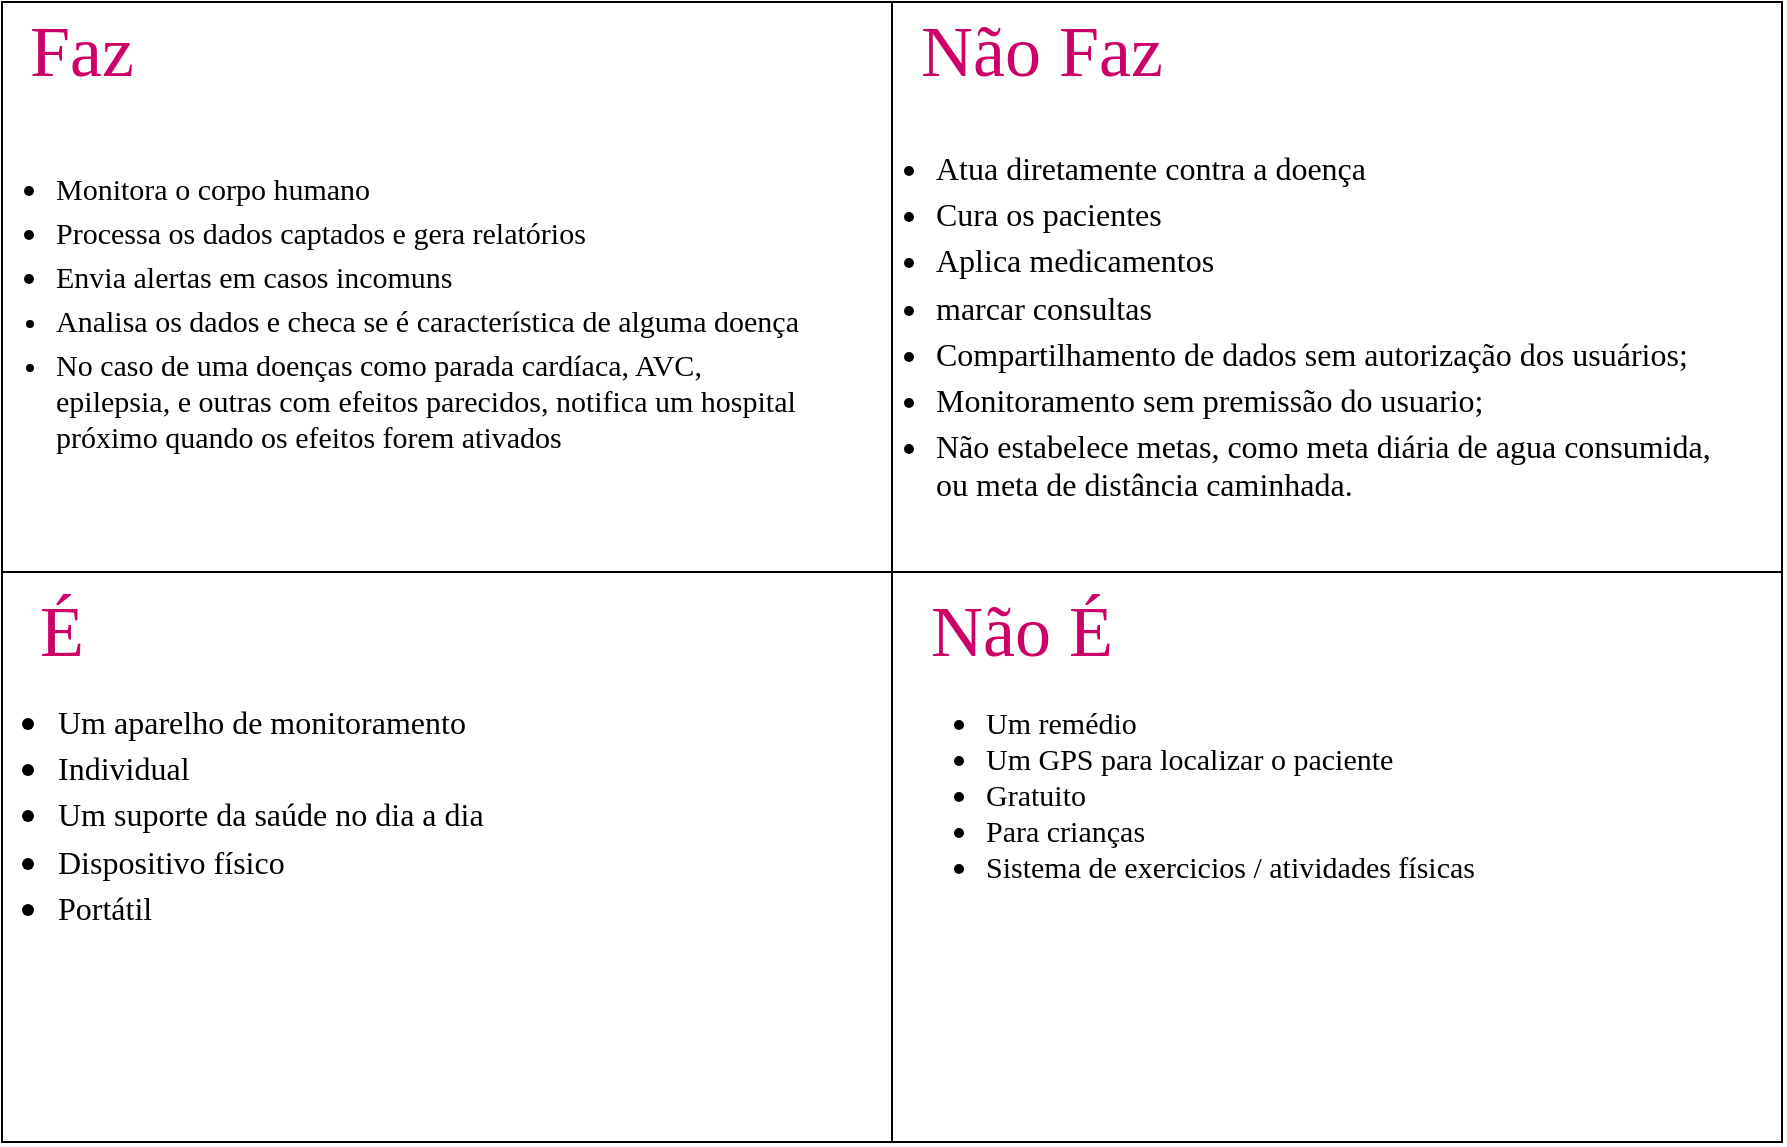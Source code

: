 <mxfile version="23.1.6" type="github">
  <diagram name="Page-1" id="7SzVyO7Qw_xMHKtwjRgV">
    <mxGraphModel dx="2261" dy="792" grid="1" gridSize="10" guides="1" tooltips="1" connect="1" arrows="1" fold="1" page="1" pageScale="1" pageWidth="827" pageHeight="1169" math="0" shadow="0">
      <root>
        <mxCell id="0" />
        <mxCell id="1" parent="0" />
        <mxCell id="vd82ChIToTFtdPqPkoJP-4" value="" style="rounded=0;whiteSpace=wrap;html=1;" vertex="1" parent="1">
          <mxGeometry x="-220" y="130" width="890" height="570" as="geometry" />
        </mxCell>
        <mxCell id="vd82ChIToTFtdPqPkoJP-3" value="&lt;font color=&quot;#cc0066&quot; style=&quot;font-size: 36px;&quot;&gt;É&lt;/font&gt;" style="text;html=1;align=center;verticalAlign=middle;whiteSpace=wrap;rounded=0;fontFamily=Kalam;fontSource=https%3A%2F%2Ffonts.googleapis.com%2Fcss%3Ffamily%3DKalam;" vertex="1" parent="1">
          <mxGeometry x="-220" y="430" width="60" height="30" as="geometry" />
        </mxCell>
        <mxCell id="vd82ChIToTFtdPqPkoJP-5" value="" style="endArrow=none;html=1;rounded=0;entryX=0.5;entryY=0;entryDx=0;entryDy=0;exitX=0.5;exitY=1;exitDx=0;exitDy=0;" edge="1" parent="1" source="vd82ChIToTFtdPqPkoJP-4" target="vd82ChIToTFtdPqPkoJP-4">
          <mxGeometry width="50" height="50" relative="1" as="geometry">
            <mxPoint x="490" y="360" as="sourcePoint" />
            <mxPoint x="540" y="310" as="targetPoint" />
          </mxGeometry>
        </mxCell>
        <mxCell id="vd82ChIToTFtdPqPkoJP-6" value="" style="endArrow=none;html=1;rounded=0;entryX=1;entryY=0.5;entryDx=0;entryDy=0;exitX=0;exitY=0.5;exitDx=0;exitDy=0;" edge="1" parent="1" source="vd82ChIToTFtdPqPkoJP-4" target="vd82ChIToTFtdPqPkoJP-4">
          <mxGeometry width="50" height="50" relative="1" as="geometry">
            <mxPoint x="235" y="710" as="sourcePoint" />
            <mxPoint x="235" y="140" as="targetPoint" />
          </mxGeometry>
        </mxCell>
        <mxCell id="vd82ChIToTFtdPqPkoJP-8" value="&lt;font color=&quot;#cc0066&quot; style=&quot;font-size: 36px;&quot;&gt;Não Faz&lt;br&gt;&lt;/font&gt;" style="text;html=1;align=center;verticalAlign=middle;whiteSpace=wrap;rounded=0;fontFamily=Kalam;fontSource=https%3A%2F%2Ffonts.googleapis.com%2Fcss%3Ffamily%3DKalam;" vertex="1" parent="1">
          <mxGeometry x="230" y="140" width="140" height="30" as="geometry" />
        </mxCell>
        <mxCell id="vd82ChIToTFtdPqPkoJP-10" value="&lt;font color=&quot;#cc0066&quot; style=&quot;font-size: 36px;&quot;&gt;Faz&lt;/font&gt;" style="text;html=1;align=center;verticalAlign=middle;whiteSpace=wrap;rounded=0;fontFamily=Kalam;fontSource=https%3A%2F%2Ffonts.googleapis.com%2Fcss%3Ffamily%3DKalam;" vertex="1" parent="1">
          <mxGeometry x="-210" y="140" width="60" height="30" as="geometry" />
        </mxCell>
        <mxCell id="vd82ChIToTFtdPqPkoJP-12" value="&lt;font color=&quot;#cc0066&quot; style=&quot;font-size: 36px;&quot;&gt;Não É&lt;br&gt;&lt;/font&gt;" style="text;html=1;align=center;verticalAlign=middle;whiteSpace=wrap;rounded=0;fontFamily=Kalam;fontSource=https%3A%2F%2Ffonts.googleapis.com%2Fcss%3Ffamily%3DKalam;" vertex="1" parent="1">
          <mxGeometry x="220" y="430" width="140" height="30" as="geometry" />
        </mxCell>
        <mxCell id="vd82ChIToTFtdPqPkoJP-13" value="&lt;ul style=&quot;margin: 4px 0px 0px 16px; padding: 0px; border: 0px; font-style: normal; vertical-align: baseline; list-style: outside; font-variant-ligatures: normal; font-variant-caps: normal; letter-spacing: normal; text-align: left; text-indent: 0px; text-transform: none; word-spacing: 0px; -webkit-text-stroke-width: 0px; text-decoration-thickness: initial; text-decoration-style: initial; text-decoration-color: initial; font-size: 15px;&quot;&gt;&lt;li style=&quot;margin: 0px 0px 4px; padding: 0px; border: 0px; font-style: inherit; vertical-align: baseline;&quot;&gt;&lt;font style=&quot;font-size: 15px;&quot; data-font-src=&quot;https://fonts.googleapis.com/css?family=Kalam&quot; face=&quot;Kalam&quot;&gt;&lt;span style=&quot;margin: 0px; padding: 0px; border: 0px; font-style: inherit; vertical-align: baseline; outline: 0px;&quot;&gt;Monitora o corpo humano&lt;/span&gt;&lt;span style=&quot;margin: 0px; padding: 0px; border: 0px; font-style: inherit; vertical-align: baseline; outline: 0px;&quot;&gt;&lt;/span&gt;&lt;/font&gt;&lt;/li&gt;&lt;li style=&quot;margin: 0px 0px 4px; padding: 0px; border: 0px; font-style: inherit; vertical-align: baseline;&quot;&gt;&lt;font data-font-src=&quot;https://fonts.googleapis.com/css?family=Kalam&quot; face=&quot;Kalam&quot; style=&quot;font-size: 15px;&quot;&gt;&lt;span style=&quot;margin: 0px; padding: 0px; border: 0px; font-style: inherit; vertical-align: baseline; outline: 0px;&quot;&gt;&lt;span style=&quot;margin: 0px; padding: 0px; border: 0px; font-style: inherit; vertical-align: baseline; outline: 0px;&quot;&gt;Processa os dados captados e gera relatórios&lt;/span&gt;&lt;/span&gt;&lt;/font&gt;&lt;/li&gt;&lt;li style=&quot;margin: 0px 0px 4px; padding: 0px; border: 0px; font-style: inherit; vertical-align: baseline;&quot;&gt;&lt;font data-font-src=&quot;https://fonts.googleapis.com/css?family=Kalam&quot; face=&quot;Kalam&quot; style=&quot;font-size: 15px;&quot;&gt;&lt;span style=&quot;margin: 0px; padding: 0px; border: 0px; font-style: inherit; vertical-align: baseline; outline: 0px;&quot;&gt;&lt;span style=&quot;margin: 0px; padding: 0px; border: 0px; font-style: inherit; vertical-align: baseline; outline: 0px;&quot;&gt;Envia alertas em casos incomuns&lt;/span&gt;&lt;/span&gt;&lt;/font&gt;&lt;/li&gt;&lt;/ul&gt;&lt;font style=&quot;font-size: 15px;&quot; face=&quot;lAAtDH0Apy5etyjpgEaU&quot;&gt;&lt;font style=&quot;font-size: 15px;&quot;&gt;&lt;span style=&quot;margin: 0px; padding: 0px; border: 0px; font-style: normal; vertical-align: baseline; outline: 0px; font-variant-ligatures: normal; font-variant-caps: normal; letter-spacing: normal; text-align: left; text-indent: 0px; text-transform: none; word-spacing: 0px; -webkit-text-stroke-width: 0px; text-decoration-thickness: initial; text-decoration-style: initial; text-decoration-color: initial;&quot;&gt;&lt;ul style=&quot;margin: 4px 0px 0px 16px; padding: 0px; border: 0px; font-style: inherit; vertical-align: baseline; list-style: outside;&quot;&gt;&lt;li style=&quot;margin: 0px 0px 4px; padding: 0px; border: 0px; font-style: inherit; vertical-align: baseline;&quot;&gt;&lt;span style=&quot;margin: 0px; padding: 0px; border: 0px; font-style: inherit; vertical-align: baseline; outline: 0px;&quot;&gt;&lt;span style=&quot;margin: 0px; padding: 0px; border: 0px; font-style: inherit; vertical-align: baseline; outline: 0px;&quot;&gt;&lt;font data-font-src=&quot;https://fonts.googleapis.com/css?family=Kalam&quot; face=&quot;Kalam&quot;&gt;Analisa os dados e checa se é característica de alguma doença&lt;/font&gt;&lt;/span&gt;&lt;/span&gt;&lt;/li&gt;&lt;/ul&gt;&lt;/span&gt;&lt;span style=&quot;margin: 0px; padding: 0px; border: 0px; font-style: normal; vertical-align: baseline; outline: 0px; font-variant-ligatures: normal; font-variant-caps: normal; letter-spacing: normal; text-align: left; text-indent: 0px; text-transform: none; word-spacing: 0px; -webkit-text-stroke-width: 0px; text-decoration-thickness: initial; text-decoration-style: initial; text-decoration-color: initial;&quot;&gt;&lt;/span&gt;&lt;/font&gt;&lt;span style=&quot;margin: 0px; padding: 0px; border: 0px; font-style: normal; vertical-align: baseline; outline: 0px; font-variant-ligatures: normal; font-variant-caps: normal; letter-spacing: normal; text-align: left; text-indent: 0px; text-transform: none; word-spacing: 0px; -webkit-text-stroke-width: 0px; text-decoration-thickness: initial; text-decoration-style: initial; text-decoration-color: initial;&quot;&gt;&lt;ul style=&quot;margin: 4px 0px 0px 16px; padding: 0px; border: 0px; font-style: inherit; vertical-align: baseline; list-style: outside;&quot;&gt;&lt;li style=&quot;margin: 0px 0px 4px; padding: 0px; border: 0px; font-style: inherit; vertical-align: baseline;&quot;&gt;&lt;font data-font-src=&quot;https://fonts.googleapis.com/css?family=Kalam&quot; face=&quot;Kalam&quot; style=&quot;font-size: 15px;&quot;&gt;&lt;span style=&quot;margin: 0px; padding: 0px; border: 0px; font-style: inherit; vertical-align: baseline; outline: 0px;&quot;&gt;&lt;span style=&quot;margin: 0px; padding: 0px; border: 0px; font-style: inherit; vertical-align: baseline; outline: 0px;&quot;&gt;No caso de uma doenças como parada cardíaca&lt;/span&gt;&lt;span style=&quot;margin: 0px; padding: 0px; border: 0px; font-style: inherit; vertical-align: baseline; outline: 0px;&quot;&gt;, AVC&lt;/span&gt;&lt;span style=&quot;margin: 0px; padding: 0px; border: 0px; font-style: inherit; vertical-align: baseline; outline: 0px;&quot;&gt;, epilepsia&lt;/span&gt;&lt;span style=&quot;margin: 0px; padding: 0px; border: 0px; font-style: inherit; vertical-align: baseline; outline: 0px;&quot;&gt;, e outras com efeitos parecidos&lt;/span&gt;&lt;span style=&quot;margin: 0px; padding: 0px; border: 0px; font-style: inherit; vertical-align: baseline; outline: 0px;&quot;&gt;, notifica um hospital próximo quando os efeitos forem ativados&lt;/span&gt;&lt;/span&gt;&lt;/font&gt;&lt;/li&gt;&lt;/ul&gt;&lt;/span&gt;&lt;/font&gt;" style="text;html=1;align=center;verticalAlign=middle;whiteSpace=wrap;rounded=0;labelBackgroundColor=default;" vertex="1" parent="1">
          <mxGeometry x="-210" y="205" width="400" height="160" as="geometry" />
        </mxCell>
        <mxCell id="vd82ChIToTFtdPqPkoJP-15" value="&lt;font face=&quot;Kalam&quot; data-font-src=&quot;https://fonts.googleapis.com/css?family=Kalam&quot;&gt;&lt;br&gt;&lt;/font&gt;&lt;ul style=&quot;margin: 4px 0px 0px 16px; padding: 0px; border: 0px; font-weight: 400; font-style: normal; font-size: 16px; vertical-align: baseline; list-style: outside; font-variant-ligatures: normal; font-variant-caps: normal; letter-spacing: normal; text-align: left; text-indent: 0px; text-transform: none; word-spacing: 0px; -webkit-text-stroke-width: 0px; text-decoration-thickness: initial; text-decoration-style: initial; text-decoration-color: initial;&quot;&gt;&lt;li style=&quot;margin: 0px 0px 4px; padding: 0px; border: 0px; font-weight: inherit; font-style: inherit; font-size: 16px; vertical-align: baseline;&quot;&gt;&lt;font data-font-src=&quot;https://fonts.googleapis.com/css?family=Kalam&quot; face=&quot;Kalam&quot;&gt;&lt;span style=&quot;margin: 0px; padding: 0px; border: 0px; font-weight: inherit; font-style: inherit; font-size: 16px; vertical-align: baseline; outline: 0px;&quot;&gt;&lt;span style=&quot;margin: 0px; padding: 0px; border: 0px; font-weight: inherit; font-style: inherit; font-size: 16px; vertical-align: baseline; outline: 0px;&quot;&gt;Atua diretamente contra a doença&lt;/span&gt;&lt;/span&gt;&lt;/font&gt;&lt;/li&gt;&lt;li style=&quot;margin: 0px 0px 4px; padding: 0px; border: 0px; font-weight: inherit; font-style: inherit; font-size: 16px; vertical-align: baseline;&quot;&gt;&lt;font data-font-src=&quot;https://fonts.googleapis.com/css?family=Kalam&quot; face=&quot;Kalam&quot;&gt;&lt;span style=&quot;margin: 0px; padding: 0px; border: 0px; font-weight: inherit; font-style: inherit; font-size: 16px; vertical-align: baseline; outline: 0px;&quot;&gt;&lt;span style=&quot;margin: 0px; padding: 0px; border: 0px; font-weight: inherit; font-style: inherit; font-size: 16px; vertical-align: baseline; outline: 0px;&quot;&gt;Cura os pacientes&lt;/span&gt;&lt;/span&gt;&lt;/font&gt;&lt;/li&gt;&lt;li style=&quot;margin: 0px 0px 4px; padding: 0px; border: 0px; font-weight: inherit; font-style: inherit; font-size: 16px; vertical-align: baseline;&quot;&gt;&lt;font data-font-src=&quot;https://fonts.googleapis.com/css?family=Kalam&quot; face=&quot;Kalam&quot;&gt;&lt;span style=&quot;margin: 0px; padding: 0px; border: 0px; font-weight: inherit; font-style: inherit; font-size: 16px; vertical-align: baseline; outline: 0px;&quot;&gt;&lt;span style=&quot;margin: 0px; padding: 0px; border: 0px; font-weight: inherit; font-style: inherit; font-size: 16px; vertical-align: baseline; outline: 0px;&quot;&gt;Aplica medicamentos&lt;/span&gt;&lt;/span&gt;&lt;/font&gt;&lt;/li&gt;&lt;li style=&quot;margin: 0px 0px 4px; padding: 0px; border: 0px; font-weight: inherit; font-style: inherit; font-size: 16px; vertical-align: baseline;&quot;&gt;&lt;font data-font-src=&quot;https://fonts.googleapis.com/css?family=Kalam&quot; face=&quot;Kalam&quot;&gt;&lt;span style=&quot;margin: 0px; padding: 0px; border: 0px; font-weight: inherit; font-style: inherit; font-size: 16px; vertical-align: baseline; outline: 0px;&quot;&gt;&lt;span style=&quot;margin: 0px; padding: 0px; border: 0px; font-weight: inherit; font-style: inherit; font-size: 16px; vertical-align: baseline; outline: 0px;&quot;&gt;marcar consultas&lt;/span&gt;&lt;/span&gt;&lt;/font&gt;&lt;/li&gt;&lt;li style=&quot;margin: 0px 0px 4px; padding: 0px; border: 0px; font-weight: inherit; font-style: inherit; font-size: 16px; vertical-align: baseline;&quot;&gt;&lt;font data-font-src=&quot;https://fonts.googleapis.com/css?family=Kalam&quot; face=&quot;Kalam&quot;&gt;&lt;span style=&quot;margin: 0px; padding: 0px; border: 0px; font-weight: inherit; font-style: inherit; font-size: 16px; vertical-align: baseline; outline: 0px;&quot;&gt;&lt;span style=&quot;margin: 0px; padding: 0px; border: 0px; font-weight: inherit; font-style: inherit; font-size: 16px; vertical-align: baseline; outline: 0px;&quot;&gt;Compartilhamento de dados sem autorização dos usuários&lt;/span&gt;&lt;span style=&quot;margin: 0px; padding: 0px; border: 0px; font-weight: inherit; font-style: inherit; font-size: 16px; vertical-align: baseline; outline: 0px;&quot;&gt;;&lt;/span&gt;&lt;/span&gt;&lt;/font&gt;&lt;/li&gt;&lt;li style=&quot;margin: 0px 0px 4px; padding: 0px; border: 0px; font-weight: inherit; font-style: inherit; font-size: 16px; vertical-align: baseline;&quot;&gt;&lt;font data-font-src=&quot;https://fonts.googleapis.com/css?family=Kalam&quot; face=&quot;Kalam&quot;&gt;&lt;span style=&quot;margin: 0px; padding: 0px; border: 0px; font-weight: inherit; font-style: inherit; font-size: 16px; vertical-align: baseline; outline: 0px;&quot;&gt;&lt;span style=&quot;margin: 0px; padding: 0px; border: 0px; font-weight: inherit; font-style: inherit; font-size: 16px; vertical-align: baseline; outline: 0px;&quot;&gt;Monitoramento sem premissão do usuario&lt;/span&gt;&lt;span style=&quot;margin: 0px; padding: 0px; border: 0px; font-weight: inherit; font-style: inherit; font-size: 16px; vertical-align: baseline; outline: 0px;&quot;&gt;;&lt;/span&gt;&lt;/span&gt;&lt;/font&gt;&lt;/li&gt;&lt;li style=&quot;margin: 0px 0px 4px; padding: 0px; border: 0px; font-weight: inherit; font-style: inherit; font-size: 16px; vertical-align: baseline;&quot;&gt;&lt;font data-font-src=&quot;https://fonts.googleapis.com/css?family=Kalam&quot; face=&quot;Kalam&quot;&gt;&lt;span style=&quot;margin: 0px; padding: 0px; border: 0px; font-weight: inherit; font-style: inherit; font-size: 16px; vertical-align: baseline; outline: 0px;&quot;&gt;&lt;span style=&quot;margin: 0px; padding: 0px; border: 0px; font-weight: inherit; font-style: inherit; font-size: 16px; vertical-align: baseline; outline: 0px;&quot;&gt;Não estabelece metas&lt;/span&gt;&lt;span style=&quot;margin: 0px; padding: 0px; border: 0px; font-weight: inherit; font-style: inherit; font-size: 16px; vertical-align: baseline; outline: 0px;&quot;&gt;, como meta diária de agua consumida&lt;/span&gt;&lt;span style=&quot;margin: 0px; padding: 0px; border: 0px; font-weight: inherit; font-style: inherit; font-size: 16px; vertical-align: baseline; outline: 0px;&quot;&gt;, ou meta de distância caminhada&lt;/span&gt;&lt;span style=&quot;margin: 0px; padding: 0px; border: 0px; font-weight: inherit; font-style: inherit; font-size: 16px; vertical-align: baseline; outline: 0px;&quot;&gt;.&lt;/span&gt;&lt;/span&gt;&lt;/font&gt;&lt;/li&gt;&lt;/ul&gt;" style="text;html=1;align=center;verticalAlign=middle;whiteSpace=wrap;rounded=0;fontColor=default;labelBackgroundColor=default;" vertex="1" parent="1">
          <mxGeometry x="230" y="180" width="410" height="210" as="geometry" />
        </mxCell>
        <mxCell id="vd82ChIToTFtdPqPkoJP-16" value="&lt;ul style=&quot;margin: 4px 0px 0px 16px; padding: 0px; border: 0px; font-weight: 400; font-style: normal; font-family: &amp;quot;gg sans&amp;quot;, &amp;quot;Noto Sans&amp;quot;, &amp;quot;Helvetica Neue&amp;quot;, Helvetica, Arial, sans-serif; font-size: 16px; vertical-align: baseline; list-style: outside; font-variant-ligatures: normal; font-variant-caps: normal; letter-spacing: normal; text-align: left; text-indent: 0px; text-transform: none; word-spacing: 0px; -webkit-text-stroke-width: 0px; text-decoration-thickness: initial; text-decoration-style: initial; text-decoration-color: initial;&quot;&gt;&lt;li style=&quot;margin: 0px 0px 4px; padding: 0px; border: 0px; font-weight: inherit; font-style: inherit; font-family: inherit; font-size: 16px; vertical-align: baseline;&quot;&gt;&lt;font data-font-src=&quot;https://fonts.googleapis.com/css?family=Kalam&quot; face=&quot;Kalam&quot;&gt;&lt;span style=&quot;margin: 0px; padding: 0px; border: 0px; font-weight: inherit; font-style: inherit; font-size: 16px; vertical-align: baseline; outline: 0px;&quot;&gt;&lt;span style=&quot;margin: 0px; padding: 0px; border: 0px; font-weight: inherit; font-style: inherit; font-size: 16px; vertical-align: baseline; outline: 0px;&quot;&gt;Um aparelho de monitoramento&lt;/span&gt;&lt;/span&gt;&lt;/font&gt;&lt;/li&gt;&lt;li style=&quot;margin: 0px 0px 4px; padding: 0px; border: 0px; font-weight: inherit; font-style: inherit; font-family: inherit; font-size: 16px; vertical-align: baseline;&quot;&gt;&lt;font data-font-src=&quot;https://fonts.googleapis.com/css?family=Kalam&quot; face=&quot;Kalam&quot;&gt;&lt;span style=&quot;margin: 0px; padding: 0px; border: 0px; font-weight: inherit; font-style: inherit; font-size: 16px; vertical-align: baseline; outline: 0px;&quot;&gt;&lt;span style=&quot;margin: 0px; padding: 0px; border: 0px; font-weight: inherit; font-style: inherit; font-size: 16px; vertical-align: baseline; outline: 0px;&quot;&gt;Individual&lt;/span&gt;&lt;/span&gt;&lt;/font&gt;&lt;/li&gt;&lt;li style=&quot;margin: 0px 0px 4px; padding: 0px; border: 0px; font-weight: inherit; font-style: inherit; font-family: inherit; font-size: 16px; vertical-align: baseline;&quot;&gt;&lt;font data-font-src=&quot;https://fonts.googleapis.com/css?family=Kalam&quot; face=&quot;Kalam&quot;&gt;&lt;span style=&quot;margin: 0px; padding: 0px; border: 0px; font-weight: inherit; font-style: inherit; font-size: 16px; vertical-align: baseline; outline: 0px;&quot;&gt;&lt;span style=&quot;margin: 0px; padding: 0px; border: 0px; font-weight: inherit; font-style: inherit; font-size: 16px; vertical-align: baseline; outline: 0px;&quot;&gt;Um suporte da saúde no dia a dia&lt;/span&gt;&lt;/span&gt;&lt;/font&gt;&lt;/li&gt;&lt;li style=&quot;margin: 0px 0px 4px; padding: 0px; border: 0px; font-weight: inherit; font-style: inherit; font-family: inherit; font-size: 16px; vertical-align: baseline;&quot;&gt;&lt;font data-font-src=&quot;https://fonts.googleapis.com/css?family=Kalam&quot; face=&quot;Kalam&quot;&gt;&lt;span style=&quot;margin: 0px; padding: 0px; border: 0px; font-weight: inherit; font-style: inherit; font-size: 16px; vertical-align: baseline; outline: 0px;&quot;&gt;&lt;span style=&quot;margin: 0px; padding: 0px; border: 0px; font-weight: inherit; font-style: inherit; font-size: 16px; vertical-align: baseline; outline: 0px;&quot;&gt;Dispositivo físico&lt;/span&gt;&lt;/span&gt;&lt;/font&gt;&lt;/li&gt;&lt;li style=&quot;margin: 0px 0px 4px; padding: 0px; border: 0px; font-weight: inherit; font-style: inherit; font-family: inherit; font-size: 16px; vertical-align: baseline;&quot;&gt;&lt;font data-font-src=&quot;https://fonts.googleapis.com/css?family=Kalam&quot; face=&quot;Kalam&quot;&gt;&lt;span style=&quot;margin: 0px; padding: 0px; border: 0px; font-weight: inherit; font-style: inherit; font-size: 16px; vertical-align: baseline; outline: 0px;&quot;&gt;&lt;span style=&quot;margin: 0px; padding: 0px; border: 0px; font-weight: inherit; font-style: inherit; font-size: 16px; vertical-align: baseline; outline: 0px;&quot;&gt;Portátil&lt;br&gt;&lt;/span&gt;&lt;/span&gt;&lt;/font&gt;&lt;/li&gt;&lt;/ul&gt;" style="text;whiteSpace=wrap;html=1;labelBackgroundColor=default;" vertex="1" parent="1">
          <mxGeometry x="-210" y="470" width="270" height="120" as="geometry" />
        </mxCell>
        <mxCell id="vd82ChIToTFtdPqPkoJP-17" value="&lt;ul style=&quot;font-size: 15px;&quot;&gt;&lt;li&gt;&lt;font style=&quot;font-size: 15px;&quot; data-font-src=&quot;https://fonts.googleapis.com/css?family=Kalam&quot; face=&quot;Kalam&quot;&gt;Um remédio&lt;/font&gt;&lt;/li&gt;&lt;li&gt;&lt;font style=&quot;font-size: 15px;&quot; data-font-src=&quot;https://fonts.googleapis.com/css?family=Kalam&quot; face=&quot;Kalam&quot;&gt;Um GPS para localizar&amp;nbsp;o&amp;nbsp;paciente&lt;/font&gt;&lt;/li&gt;&lt;li&gt;&lt;font style=&quot;font-size: 15px;&quot; data-font-src=&quot;https://fonts.googleapis.com/css?family=Kalam&quot; face=&quot;Kalam&quot;&gt;Gratuito&lt;/font&gt;&lt;/li&gt;&lt;li&gt;&lt;font style=&quot;font-size: 15px;&quot; data-font-src=&quot;https://fonts.googleapis.com/css?family=Kalam&quot; face=&quot;Kalam&quot;&gt;Para crianças&lt;/font&gt;&lt;/li&gt;&lt;li&gt;&lt;font style=&quot;font-size: 15px;&quot; data-font-src=&quot;https://fonts.googleapis.com/css?family=Kalam&quot; face=&quot;Kalam&quot;&gt;Sistema de exercicios / atividades&amp;nbsp;físicas&lt;/font&gt;&lt;/li&gt;&lt;/ul&gt;" style="text;whiteSpace=wrap;html=1;labelBackgroundColor=default;" vertex="1" parent="1">
          <mxGeometry x="230" y="460" width="330" height="140" as="geometry" />
        </mxCell>
      </root>
    </mxGraphModel>
  </diagram>
</mxfile>
